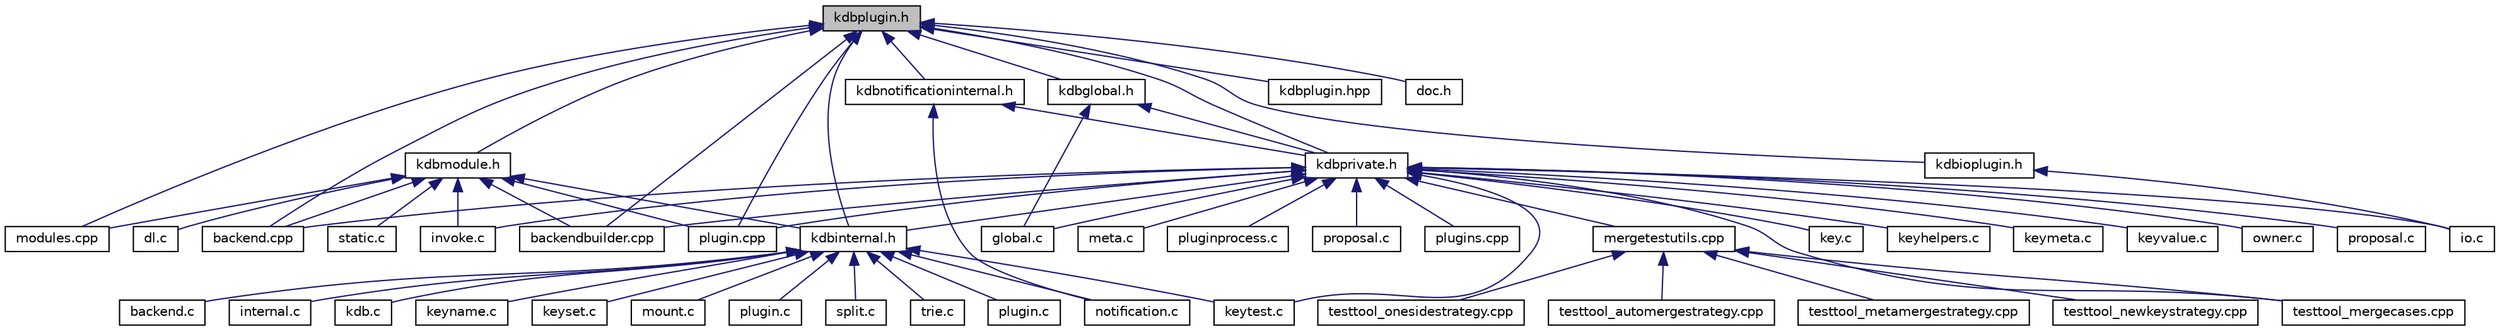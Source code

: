digraph "kdbplugin.h"
{
  edge [fontname="Helvetica",fontsize="10",labelfontname="Helvetica",labelfontsize="10"];
  node [fontname="Helvetica",fontsize="10",shape=record];
  Node5 [label="kdbplugin.h",height=0.2,width=0.4,color="black", fillcolor="grey75", style="filled", fontcolor="black"];
  Node5 -> Node6 [dir="back",color="midnightblue",fontsize="10",style="solid"];
  Node6 [label="backend.cpp",height=0.2,width=0.4,color="black", fillcolor="white", style="filled",URL="$src_2backend_8cpp.html",tooltip="Implementation of backend. "];
  Node5 -> Node7 [dir="back",color="midnightblue",fontsize="10",style="solid"];
  Node7 [label="backendbuilder.cpp",height=0.2,width=0.4,color="black", fillcolor="white", style="filled",URL="$backendbuilder_8cpp.html",tooltip="Implementation of backend builder. "];
  Node5 -> Node8 [dir="back",color="midnightblue",fontsize="10",style="solid"];
  Node8 [label="modules.cpp",height=0.2,width=0.4,color="black", fillcolor="white", style="filled",URL="$modules_8cpp.html",tooltip="Implementation of module loading. "];
  Node5 -> Node9 [dir="back",color="midnightblue",fontsize="10",style="solid"];
  Node9 [label="plugin.cpp",height=0.2,width=0.4,color="black", fillcolor="white", style="filled",URL="$plugin_8cpp.html",tooltip="Implementation of plugin. "];
  Node5 -> Node10 [dir="back",color="midnightblue",fontsize="10",style="solid"];
  Node10 [label="kdbglobal.h",height=0.2,width=0.4,color="black", fillcolor="white", style="filled",URL="$kdbglobal_8h.html",tooltip="Defines for global plugins. "];
  Node10 -> Node11 [dir="back",color="midnightblue",fontsize="10",style="solid"];
  Node11 [label="global.c",height=0.2,width=0.4,color="black", fillcolor="white", style="filled",URL="$global_8c.html",tooltip="Helpers for global plugins. "];
  Node10 -> Node12 [dir="back",color="midnightblue",fontsize="10",style="solid"];
  Node12 [label="kdbprivate.h",height=0.2,width=0.4,color="black", fillcolor="white", style="filled",URL="$kdbprivate_8h.html",tooltip="Private declarations. "];
  Node12 -> Node11 [dir="back",color="midnightblue",fontsize="10",style="solid"];
  Node12 -> Node13 [dir="back",color="midnightblue",fontsize="10",style="solid"];
  Node13 [label="key.c",height=0.2,width=0.4,color="black", fillcolor="white", style="filled",URL="$key_8c.html",tooltip="Methods for Key manipulation. "];
  Node12 -> Node14 [dir="back",color="midnightblue",fontsize="10",style="solid"];
  Node14 [label="keyhelpers.c",height=0.2,width=0.4,color="black", fillcolor="white", style="filled",URL="$keyhelpers_8c.html",tooltip="Helpers for key manipulation. "];
  Node12 -> Node15 [dir="back",color="midnightblue",fontsize="10",style="solid"];
  Node15 [label="keymeta.c",height=0.2,width=0.4,color="black", fillcolor="white", style="filled",URL="$keymeta_8c.html",tooltip="Methods to do various operations on Key metadata. "];
  Node12 -> Node16 [dir="back",color="midnightblue",fontsize="10",style="solid"];
  Node16 [label="keytest.c",height=0.2,width=0.4,color="black", fillcolor="white", style="filled",URL="$keytest_8c.html",tooltip="Methods for making tests. "];
  Node12 -> Node17 [dir="back",color="midnightblue",fontsize="10",style="solid"];
  Node17 [label="keyvalue.c",height=0.2,width=0.4,color="black", fillcolor="white", style="filled",URL="$keyvalue_8c.html",tooltip="Methods for Key value manipulation. "];
  Node12 -> Node18 [dir="back",color="midnightblue",fontsize="10",style="solid"];
  Node18 [label="owner.c",height=0.2,width=0.4,color="black", fillcolor="white", style="filled",URL="$owner_8c.html",tooltip="Obsolete owner methods. "];
  Node12 -> Node19 [dir="back",color="midnightblue",fontsize="10",style="solid"];
  Node19 [label="proposal.c",height=0.2,width=0.4,color="black", fillcolor="white", style="filled",URL="$elektra_2proposal_8c.html",tooltip="Implementation of proposed API enhancements. "];
  Node12 -> Node20 [dir="back",color="midnightblue",fontsize="10",style="solid"];
  Node20 [label="invoke.c",height=0.2,width=0.4,color="black", fillcolor="white", style="filled",URL="$invoke_8c.html",tooltip="Library for invoking exported plugin functions. "];
  Node12 -> Node21 [dir="back",color="midnightblue",fontsize="10",style="solid"];
  Node21 [label="io.c",height=0.2,width=0.4,color="black", fillcolor="white", style="filled",URL="$io_8c.html",tooltip="Implementation of I/O functions as defined in kdbio.h. "];
  Node12 -> Node22 [dir="back",color="midnightblue",fontsize="10",style="solid"];
  Node22 [label="meta.c",height=0.2,width=0.4,color="black", fillcolor="white", style="filled",URL="$meta_8c.html",tooltip="Methods for metadata manipulation. "];
  Node12 -> Node23 [dir="back",color="midnightblue",fontsize="10",style="solid"];
  Node23 [label="pluginprocess.c",height=0.2,width=0.4,color="black", fillcolor="white", style="filled",URL="$pluginprocess_8c.html",tooltip="Source for the pluginprocess library. "];
  Node12 -> Node24 [dir="back",color="midnightblue",fontsize="10",style="solid"];
  Node24 [label="proposal.c",height=0.2,width=0.4,color="black", fillcolor="white", style="filled",URL="$proposal_2proposal_8c.html",tooltip="Implementation of proposed API enhancements. "];
  Node12 -> Node6 [dir="back",color="midnightblue",fontsize="10",style="solid"];
  Node12 -> Node7 [dir="back",color="midnightblue",fontsize="10",style="solid"];
  Node12 -> Node9 [dir="back",color="midnightblue",fontsize="10",style="solid"];
  Node12 -> Node25 [dir="back",color="midnightblue",fontsize="10",style="solid"];
  Node25 [label="plugins.cpp",height=0.2,width=0.4,color="black", fillcolor="white", style="filled",URL="$plugins_8cpp.html",tooltip="Implementation of set/get/error plugins. "];
  Node12 -> Node26 [dir="back",color="midnightblue",fontsize="10",style="solid"];
  Node26 [label="mergetestutils.cpp",height=0.2,width=0.4,color="black", fillcolor="white", style="filled",URL="$mergetestutils_8cpp.html",tooltip="Implements a helper class for merge related tests. "];
  Node26 -> Node27 [dir="back",color="midnightblue",fontsize="10",style="solid"];
  Node27 [label="testtool_automergestrategy.cpp",height=0.2,width=0.4,color="black", fillcolor="white", style="filled",URL="$testtool__automergestrategy_8cpp.html",tooltip="Tests for the AutoMergeStrategy. "];
  Node26 -> Node28 [dir="back",color="midnightblue",fontsize="10",style="solid"];
  Node28 [label="testtool_mergecases.cpp",height=0.2,width=0.4,color="black", fillcolor="white", style="filled",URL="$testtool__mergecases_8cpp.html",tooltip="Tests for the ThreeWayMerge. "];
  Node26 -> Node29 [dir="back",color="midnightblue",fontsize="10",style="solid"];
  Node29 [label="testtool_metamergestrategy.cpp",height=0.2,width=0.4,color="black", fillcolor="white", style="filled",URL="$testtool__metamergestrategy_8cpp.html",tooltip="Tests for the MetaMergeStrategy. "];
  Node26 -> Node30 [dir="back",color="midnightblue",fontsize="10",style="solid"];
  Node30 [label="testtool_newkeystrategy.cpp",height=0.2,width=0.4,color="black", fillcolor="white", style="filled",URL="$testtool__newkeystrategy_8cpp.html",tooltip="Tests for the NewKeyStrategy. "];
  Node26 -> Node31 [dir="back",color="midnightblue",fontsize="10",style="solid"];
  Node31 [label="testtool_onesidestrategy.cpp",height=0.2,width=0.4,color="black", fillcolor="white", style="filled",URL="$testtool__onesidestrategy_8cpp.html",tooltip="Tests for the OneSideStrategy. "];
  Node12 -> Node28 [dir="back",color="midnightblue",fontsize="10",style="solid"];
  Node12 -> Node32 [dir="back",color="midnightblue",fontsize="10",style="solid"];
  Node32 [label="kdbinternal.h",height=0.2,width=0.4,color="black", fillcolor="white", style="filled",URL="$kdbinternal_8h.html",tooltip="Includes most internal header files. "];
  Node32 -> Node33 [dir="back",color="midnightblue",fontsize="10",style="solid"];
  Node33 [label="backend.c",height=0.2,width=0.4,color="black", fillcolor="white", style="filled",URL="$backend_8c.html",tooltip="Everything related to a backend. "];
  Node32 -> Node34 [dir="back",color="midnightblue",fontsize="10",style="solid"];
  Node34 [label="internal.c",height=0.2,width=0.4,color="black", fillcolor="white", style="filled",URL="$internal_8c.html",tooltip="Internal methods for Elektra. "];
  Node32 -> Node35 [dir="back",color="midnightblue",fontsize="10",style="solid"];
  Node35 [label="kdb.c",height=0.2,width=0.4,color="black", fillcolor="white", style="filled",URL="$kdb_8c.html",tooltip="Low level functions for access the Key Database. "];
  Node32 -> Node36 [dir="back",color="midnightblue",fontsize="10",style="solid"];
  Node36 [label="keyname.c",height=0.2,width=0.4,color="black", fillcolor="white", style="filled",URL="$elektra_2keyname_8c.html",tooltip="Methods for Key name manipulation. "];
  Node32 -> Node37 [dir="back",color="midnightblue",fontsize="10",style="solid"];
  Node37 [label="keyset.c",height=0.2,width=0.4,color="black", fillcolor="white", style="filled",URL="$keyset_8c.html",tooltip="Methods for key sets. "];
  Node32 -> Node16 [dir="back",color="midnightblue",fontsize="10",style="solid"];
  Node32 -> Node38 [dir="back",color="midnightblue",fontsize="10",style="solid"];
  Node38 [label="mount.c",height=0.2,width=0.4,color="black", fillcolor="white", style="filled",URL="$mount_8c.html",tooltip="Internals of mount functionality. "];
  Node32 -> Node39 [dir="back",color="midnightblue",fontsize="10",style="solid"];
  Node39 [label="plugin.c",height=0.2,width=0.4,color="black", fillcolor="white", style="filled",URL="$elektra_2plugin_8c.html",tooltip="Interna of plugin functionality. "];
  Node32 -> Node40 [dir="back",color="midnightblue",fontsize="10",style="solid"];
  Node40 [label="split.c",height=0.2,width=0.4,color="black", fillcolor="white", style="filled",URL="$split_8c.html",tooltip="Interna of splitting functionality. "];
  Node32 -> Node41 [dir="back",color="midnightblue",fontsize="10",style="solid"];
  Node41 [label="trie.c",height=0.2,width=0.4,color="black", fillcolor="white", style="filled",URL="$trie_8c.html",tooltip="Interna of trie functionality. "];
  Node32 -> Node42 [dir="back",color="midnightblue",fontsize="10",style="solid"];
  Node42 [label="notification.c",height=0.2,width=0.4,color="black", fillcolor="white", style="filled",URL="$notification_8c.html",tooltip="Implementation of notification functions as defined in kdbnotification.h. "];
  Node32 -> Node43 [dir="back",color="midnightblue",fontsize="10",style="solid"];
  Node43 [label="plugin.c",height=0.2,width=0.4,color="black", fillcolor="white", style="filled",URL="$plugin_2plugin_8c.html",tooltip="Access plugin handle. "];
  Node5 -> Node32 [dir="back",color="midnightblue",fontsize="10",style="solid"];
  Node5 -> Node44 [dir="back",color="midnightblue",fontsize="10",style="solid"];
  Node44 [label="kdbioplugin.h",height=0.2,width=0.4,color="black", fillcolor="white", style="filled",URL="$kdbioplugin_8h.html",tooltip="Elektra-I/O functions and declarations for the I/O binding test suite. "];
  Node44 -> Node21 [dir="back",color="midnightblue",fontsize="10",style="solid"];
  Node5 -> Node45 [dir="back",color="midnightblue",fontsize="10",style="solid"];
  Node45 [label="kdbmodule.h",height=0.2,width=0.4,color="black", fillcolor="white", style="filled",URL="$kdbmodule_8h.html"];
  Node45 -> Node20 [dir="back",color="midnightblue",fontsize="10",style="solid"];
  Node45 -> Node46 [dir="back",color="midnightblue",fontsize="10",style="solid"];
  Node46 [label="dl.c",height=0.2,width=0.4,color="black", fillcolor="white", style="filled",URL="$dl_8c.html",tooltip="Loading modules under linux. "];
  Node45 -> Node47 [dir="back",color="midnightblue",fontsize="10",style="solid"];
  Node47 [label="static.c",height=0.2,width=0.4,color="black", fillcolor="white", style="filled",URL="$static_8c.html"];
  Node45 -> Node6 [dir="back",color="midnightblue",fontsize="10",style="solid"];
  Node45 -> Node7 [dir="back",color="midnightblue",fontsize="10",style="solid"];
  Node45 -> Node8 [dir="back",color="midnightblue",fontsize="10",style="solid"];
  Node45 -> Node9 [dir="back",color="midnightblue",fontsize="10",style="solid"];
  Node45 -> Node32 [dir="back",color="midnightblue",fontsize="10",style="solid"];
  Node5 -> Node48 [dir="back",color="midnightblue",fontsize="10",style="solid"];
  Node48 [label="kdbnotificationinternal.h",height=0.2,width=0.4,color="black", fillcolor="white", style="filled",URL="$kdbnotificationinternal_8h.html",tooltip="Elektra-Notification structures and declarations for developing notification and transport plugins..."];
  Node48 -> Node42 [dir="back",color="midnightblue",fontsize="10",style="solid"];
  Node48 -> Node12 [dir="back",color="midnightblue",fontsize="10",style="solid"];
  Node5 -> Node12 [dir="back",color="midnightblue",fontsize="10",style="solid"];
  Node5 -> Node49 [dir="back",color="midnightblue",fontsize="10",style="solid"];
  Node49 [label="kdbplugin.hpp",height=0.2,width=0.4,color="black", fillcolor="white", style="filled",URL="$kdbplugin_8hpp.html",tooltip="Helpers for creating plugins. "];
  Node5 -> Node50 [dir="back",color="midnightblue",fontsize="10",style="solid"];
  Node50 [label="doc.h",height=0.2,width=0.4,color="black", fillcolor="white", style="filled",URL="$doc_8h.html"];
}
